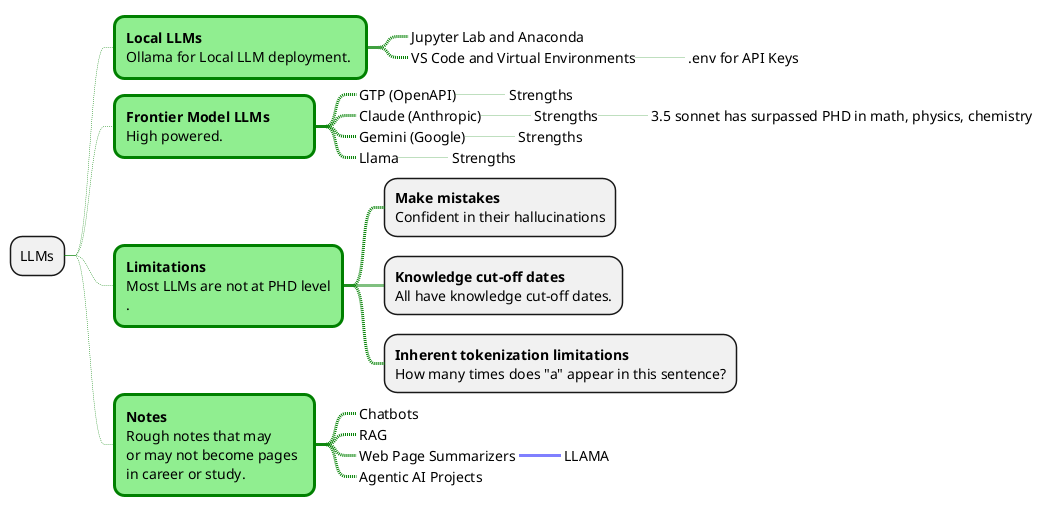 @startmindmap "LLM Engineering Landscape"

<style>
    mindmapDiagram {
        .top-section {
            Padding 12
            Margin 6
            HorizontalAlignment left
            LineColor green
            LineThickness 3.0
            BackgroundColor lightgreen
            RoundCorner 20
            MinimumWidth 200
        }
        .level-1-section {
            Padding 12
            Margin 6
            HorizontalAlignment center
            LineColor blue
            LineThickness 3.0
            BackgroundColor lightblue
            RoundCorner 20
            MinimumWidth 150
        }
        arrow {
            LineStyle 1
            LineThickness 0.5
            LineColor green
        }
    }
</style>

+ LLMs
++ **Local LLMs**\nOllama for Local LLM deployment. <<top-section>>
+++_ Jupyter Lab and Anaconda
+++_ VS Code and Virtual Environments
++++_ .env for API Keys
++ **Frontier Model LLMs**\nHigh powered. <<top-section>>
+++_ GTP (OpenAPI)
++++_ Strengths
+++_ Claude (Anthropic)
++++_ Strengths
+++++_ 3.5 sonnet has surpassed PHD in math, physics, chemistry
+++_ Gemini (Google)
++++_ Strengths
+++_ Llama
++++_ Strengths
++ **Limitations**\nMost LLMs are not at PHD level\n. <<top-section>>
+++ **Make mistakes**\nConfident in their hallucinations
+++ **Knowledge cut-off dates**\nAll have knowledge cut-off dates.
+++ **Inherent tokenization limitations**\nHow many times does "a" appear in this sentence?

++ **Notes**\nRough notes that may\nor may not become pages\nin career or study. <<top-section>>
+++_ Chatbots
+++_ RAG
+++_ Web Page Summarizers <<level-1-section>>
++++_ LLAMA
+++_ Agentic AI Projects



' ++ **Career History**\nContent for interviews\nand CV. <<top-section>>
' +++_ Project Kanban Board
' +++_ Database
' +++_ Resources Page
' ++++_ Interview tips
' ++++_ Negotiations

' ++ **Study (Self Improvement)**\nOngoing strategic studies. <<top-section>>
' +++ Study Process  <<level-1-section>>
' ++++_ Effective note making
' ++++_ Summarized Study Process
' +++ Study Activity  <<level-1-section>>
' ++++ New Studies
' +++++_ **Kanban board**
' +++++_ Notes (InFocus)
' +++++_ Summaries
' +++++_ Queued
' +++++_ Trash (Can delete)
' ++++ Revision
' +++++_ Current (Priority)
' +++++_ Needs Attention
' +++++_ Strong understanding
' ++++ Roadmaps
' +++++_ Leetcode Roadmap
' +++ General Resources  <<level-1-section>>
' ++++ Problem solving approach
' ++++ Study Topics
' +++++_ Discrete Mathematics
' +++++_ Algorithms, Problem Solving, and Data Structures


@endmindmap

